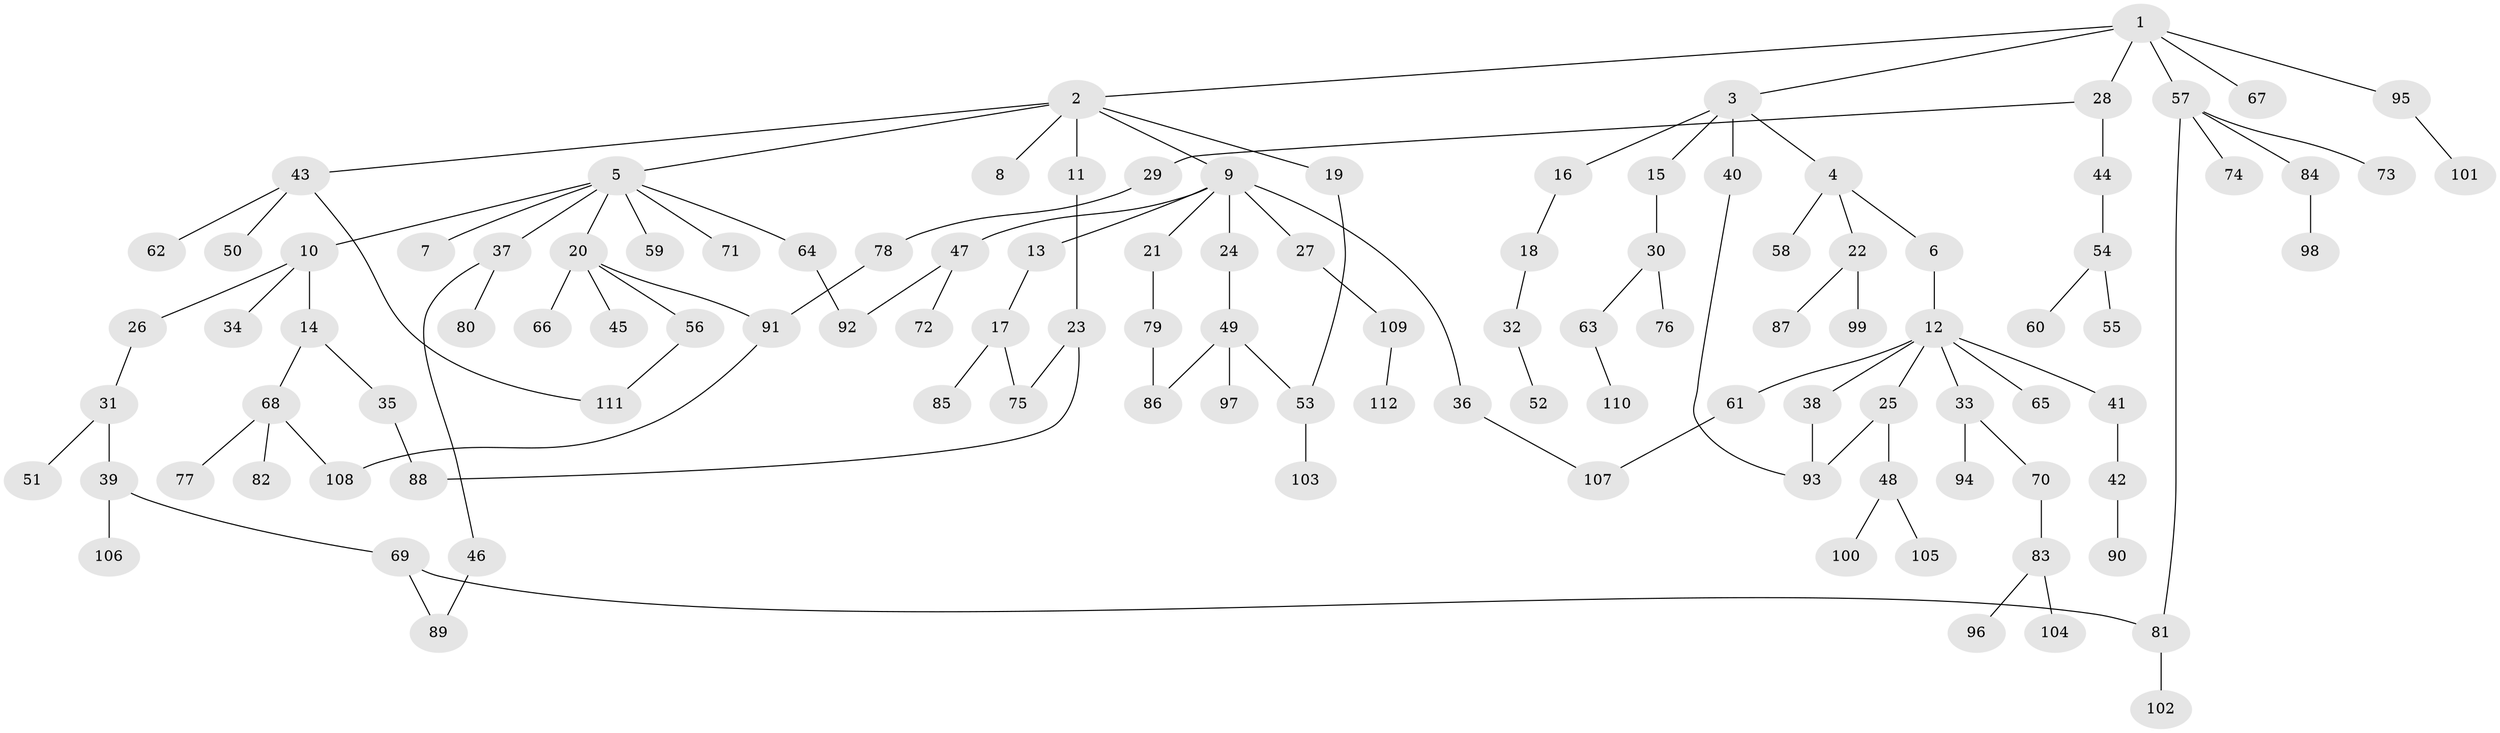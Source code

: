 // coarse degree distribution, {5: 0.058823529411764705, 1: 0.23529411764705882, 3: 0.2647058823529412, 6: 0.058823529411764705, 7: 0.029411764705882353, 2: 0.3235294117647059, 4: 0.029411764705882353}
// Generated by graph-tools (version 1.1) at 2025/35/03/04/25 23:35:59]
// undirected, 112 vertices, 124 edges
graph export_dot {
  node [color=gray90,style=filled];
  1;
  2;
  3;
  4;
  5;
  6;
  7;
  8;
  9;
  10;
  11;
  12;
  13;
  14;
  15;
  16;
  17;
  18;
  19;
  20;
  21;
  22;
  23;
  24;
  25;
  26;
  27;
  28;
  29;
  30;
  31;
  32;
  33;
  34;
  35;
  36;
  37;
  38;
  39;
  40;
  41;
  42;
  43;
  44;
  45;
  46;
  47;
  48;
  49;
  50;
  51;
  52;
  53;
  54;
  55;
  56;
  57;
  58;
  59;
  60;
  61;
  62;
  63;
  64;
  65;
  66;
  67;
  68;
  69;
  70;
  71;
  72;
  73;
  74;
  75;
  76;
  77;
  78;
  79;
  80;
  81;
  82;
  83;
  84;
  85;
  86;
  87;
  88;
  89;
  90;
  91;
  92;
  93;
  94;
  95;
  96;
  97;
  98;
  99;
  100;
  101;
  102;
  103;
  104;
  105;
  106;
  107;
  108;
  109;
  110;
  111;
  112;
  1 -- 2;
  1 -- 3;
  1 -- 28;
  1 -- 57;
  1 -- 67;
  1 -- 95;
  2 -- 5;
  2 -- 8;
  2 -- 9;
  2 -- 11;
  2 -- 19;
  2 -- 43;
  3 -- 4;
  3 -- 15;
  3 -- 16;
  3 -- 40;
  4 -- 6;
  4 -- 22;
  4 -- 58;
  5 -- 7;
  5 -- 10;
  5 -- 20;
  5 -- 37;
  5 -- 59;
  5 -- 64;
  5 -- 71;
  6 -- 12;
  9 -- 13;
  9 -- 21;
  9 -- 24;
  9 -- 27;
  9 -- 36;
  9 -- 47;
  10 -- 14;
  10 -- 26;
  10 -- 34;
  11 -- 23;
  12 -- 25;
  12 -- 33;
  12 -- 38;
  12 -- 41;
  12 -- 61;
  12 -- 65;
  13 -- 17;
  14 -- 35;
  14 -- 68;
  15 -- 30;
  16 -- 18;
  17 -- 85;
  17 -- 75;
  18 -- 32;
  19 -- 53;
  20 -- 45;
  20 -- 56;
  20 -- 66;
  20 -- 91;
  21 -- 79;
  22 -- 87;
  22 -- 99;
  23 -- 75;
  23 -- 88;
  24 -- 49;
  25 -- 48;
  25 -- 93;
  26 -- 31;
  27 -- 109;
  28 -- 29;
  28 -- 44;
  29 -- 78;
  30 -- 63;
  30 -- 76;
  31 -- 39;
  31 -- 51;
  32 -- 52;
  33 -- 70;
  33 -- 94;
  35 -- 88;
  36 -- 107;
  37 -- 46;
  37 -- 80;
  38 -- 93;
  39 -- 69;
  39 -- 106;
  40 -- 93;
  41 -- 42;
  42 -- 90;
  43 -- 50;
  43 -- 62;
  43 -- 111;
  44 -- 54;
  46 -- 89;
  47 -- 72;
  47 -- 92;
  48 -- 100;
  48 -- 105;
  49 -- 53;
  49 -- 97;
  49 -- 86;
  53 -- 103;
  54 -- 55;
  54 -- 60;
  56 -- 111;
  57 -- 73;
  57 -- 74;
  57 -- 84;
  57 -- 81;
  61 -- 107;
  63 -- 110;
  64 -- 92;
  68 -- 77;
  68 -- 82;
  68 -- 108;
  69 -- 81;
  69 -- 89;
  70 -- 83;
  78 -- 91;
  79 -- 86;
  81 -- 102;
  83 -- 96;
  83 -- 104;
  84 -- 98;
  91 -- 108;
  95 -- 101;
  109 -- 112;
}
